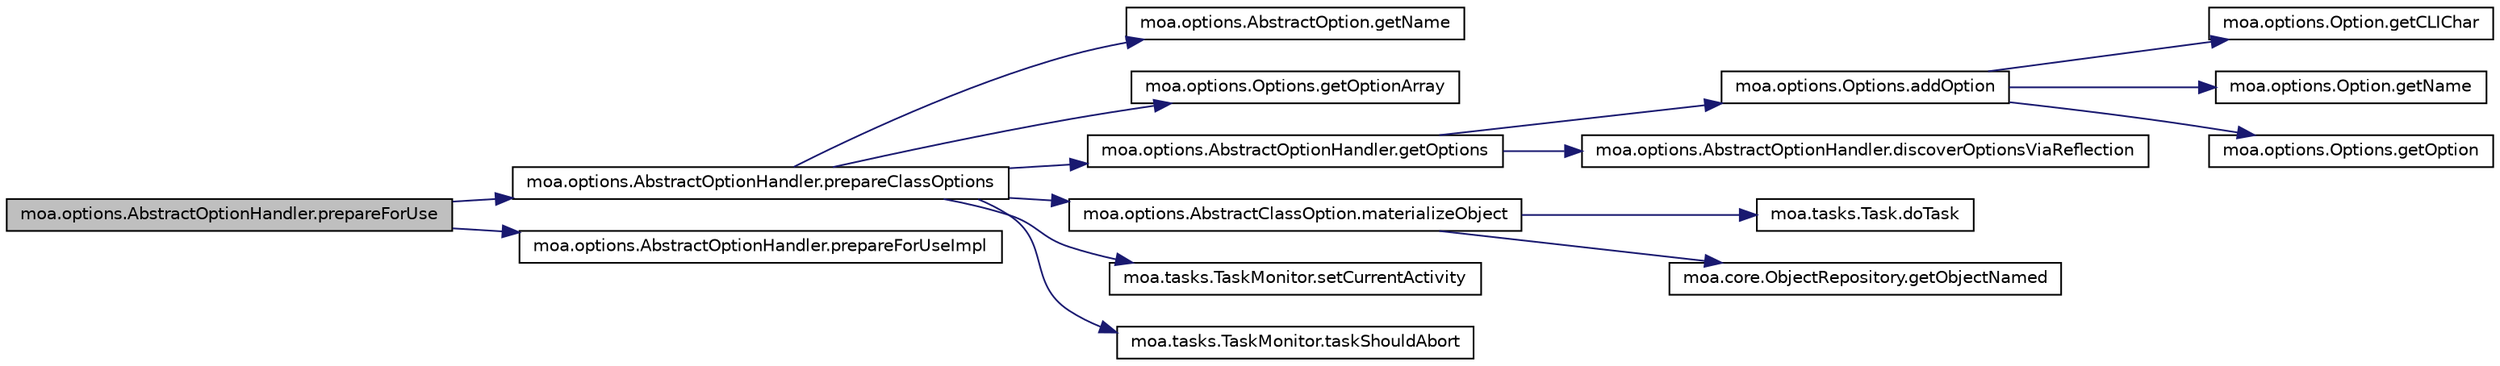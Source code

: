 digraph G
{
  edge [fontname="Helvetica",fontsize="10",labelfontname="Helvetica",labelfontsize="10"];
  node [fontname="Helvetica",fontsize="10",shape=record];
  rankdir=LR;
  Node1 [label="moa.options.AbstractOptionHandler.prepareForUse",height=0.2,width=0.4,color="black", fillcolor="grey75", style="filled" fontcolor="black"];
  Node1 -> Node2 [color="midnightblue",fontsize="10",style="solid",fontname="Helvetica"];
  Node2 [label="moa.options.AbstractOptionHandler.prepareClassOptions",height=0.2,width=0.4,color="black", fillcolor="white", style="filled",URL="$classmoa_1_1options_1_1AbstractOptionHandler.html#aeef2b0d69dd104c0f94f5402acee9dfa",tooltip="Prepares the options of this class."];
  Node2 -> Node3 [color="midnightblue",fontsize="10",style="solid",fontname="Helvetica"];
  Node3 [label="moa.options.AbstractOption.getName",height=0.2,width=0.4,color="black", fillcolor="white", style="filled",URL="$classmoa_1_1options_1_1AbstractOption.html#a26d25b88bb5244ed3c2ec142bd28353d",tooltip="Gets the name of this option."];
  Node2 -> Node4 [color="midnightblue",fontsize="10",style="solid",fontname="Helvetica"];
  Node4 [label="moa.options.Options.getOptionArray",height=0.2,width=0.4,color="black", fillcolor="white", style="filled",URL="$classmoa_1_1options_1_1Options.html#a1da7d9a7b328832823087bc1e1523593"];
  Node2 -> Node5 [color="midnightblue",fontsize="10",style="solid",fontname="Helvetica"];
  Node5 [label="moa.options.AbstractOptionHandler.getOptions",height=0.2,width=0.4,color="black", fillcolor="white", style="filled",URL="$classmoa_1_1options_1_1AbstractOptionHandler.html#a7ba82c22a57694b00d317d345f1fa317",tooltip="Gets the options of this object."];
  Node5 -> Node6 [color="midnightblue",fontsize="10",style="solid",fontname="Helvetica"];
  Node6 [label="moa.options.Options.addOption",height=0.2,width=0.4,color="black", fillcolor="white", style="filled",URL="$classmoa_1_1options_1_1Options.html#a1886243eaecde00151eb2787c6501d6f"];
  Node6 -> Node7 [color="midnightblue",fontsize="10",style="solid",fontname="Helvetica"];
  Node7 [label="moa.options.Option.getCLIChar",height=0.2,width=0.4,color="black", fillcolor="white", style="filled",URL="$interfacemoa_1_1options_1_1Option.html#a0f2bfa3fc25dfbd92be96d007e093c3c",tooltip="Gets the Command Line Interface text of this option."];
  Node6 -> Node8 [color="midnightblue",fontsize="10",style="solid",fontname="Helvetica"];
  Node8 [label="moa.options.Option.getName",height=0.2,width=0.4,color="black", fillcolor="white", style="filled",URL="$interfacemoa_1_1options_1_1Option.html#a28d0b5eb1a547178d6d43c3d8cc89142",tooltip="Gets the name of this option."];
  Node6 -> Node9 [color="midnightblue",fontsize="10",style="solid",fontname="Helvetica"];
  Node9 [label="moa.options.Options.getOption",height=0.2,width=0.4,color="black", fillcolor="white", style="filled",URL="$classmoa_1_1options_1_1Options.html#ad2061f549ed2eb9bb7bc5bbb3ab17019"];
  Node5 -> Node10 [color="midnightblue",fontsize="10",style="solid",fontname="Helvetica"];
  Node10 [label="moa.options.AbstractOptionHandler.discoverOptionsViaReflection",height=0.2,width=0.4,color="black", fillcolor="white", style="filled",URL="$classmoa_1_1options_1_1AbstractOptionHandler.html#ae53b13b76bc49c8deea73e6d3847e540",tooltip="Gets the options of this class via reflection."];
  Node2 -> Node11 [color="midnightblue",fontsize="10",style="solid",fontname="Helvetica"];
  Node11 [label="moa.options.AbstractClassOption.materializeObject",height=0.2,width=0.4,color="black", fillcolor="white", style="filled",URL="$classmoa_1_1options_1_1AbstractClassOption.html#a5012d83ae507c780b50522ff7253c94f",tooltip="Gets a materialized object of this option."];
  Node11 -> Node12 [color="midnightblue",fontsize="10",style="solid",fontname="Helvetica"];
  Node12 [label="moa.tasks.Task.doTask",height=0.2,width=0.4,color="black", fillcolor="white", style="filled",URL="$interfacemoa_1_1tasks_1_1Task.html#a10807eaa1d4d05b188f6f7de99d0efbe",tooltip="This method performs this task, when TaskMonitor and ObjectRepository are no needed..."];
  Node11 -> Node13 [color="midnightblue",fontsize="10",style="solid",fontname="Helvetica"];
  Node13 [label="moa.core.ObjectRepository.getObjectNamed",height=0.2,width=0.4,color="black", fillcolor="white", style="filled",URL="$interfacemoa_1_1core_1_1ObjectRepository.html#af4df5ba9c590cea52537c074003146b9"];
  Node2 -> Node14 [color="midnightblue",fontsize="10",style="solid",fontname="Helvetica"];
  Node14 [label="moa.tasks.TaskMonitor.setCurrentActivity",height=0.2,width=0.4,color="black", fillcolor="white", style="filled",URL="$interfacemoa_1_1tasks_1_1TaskMonitor.html#aa5eff409d63bfacd92fe2f062d373781",tooltip="Sets the description and the percentage done of the current activity."];
  Node2 -> Node15 [color="midnightblue",fontsize="10",style="solid",fontname="Helvetica"];
  Node15 [label="moa.tasks.TaskMonitor.taskShouldAbort",height=0.2,width=0.4,color="black", fillcolor="white", style="filled",URL="$interfacemoa_1_1tasks_1_1TaskMonitor.html#af2758f6ce28872acf61d6b3495cd4439",tooltip="Gets whether the task should abort."];
  Node1 -> Node16 [color="midnightblue",fontsize="10",style="solid",fontname="Helvetica"];
  Node16 [label="moa.options.AbstractOptionHandler.prepareForUseImpl",height=0.2,width=0.4,color="black", fillcolor="white", style="filled",URL="$classmoa_1_1options_1_1AbstractOptionHandler.html#ad0e9c7d4b0e2b185749f36ce28540efb",tooltip="This method describes the implementation of how to prepare this object for use."];
}
